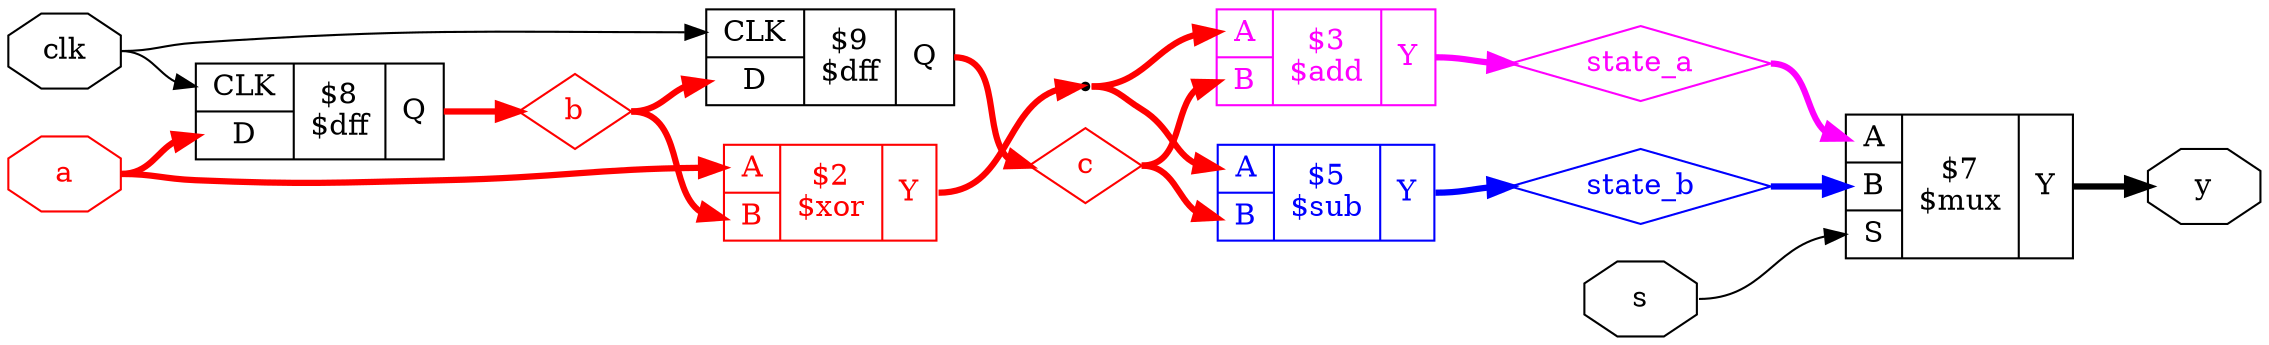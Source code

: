 digraph "test" {
rankdir="LR";
remincross=true;
n2 [ shape=octagon, label="a", color="red", fontcolor="red"];
n3 [ shape=diamond, label="b", color="red", fontcolor="red"];
n4 [ shape=diamond, label="c", color="red", fontcolor="red"];
n5 [ shape=octagon, label="clk", color="black", fontcolor="black"];
n6 [ shape=octagon, label="s", color="black", fontcolor="black"];
n7 [ shape=diamond, label="state_a", color="magenta", fontcolor="magenta"];
n8 [ shape=diamond, label="state_b", color="blue", fontcolor="blue"];
n9 [ shape=octagon, label="y", color="black", fontcolor="black"];
c13 [ shape=record, label="{{<p10> A|<p11> B}|$3\n$add|{<p12> Y}}", color="magenta", fontcolor="magenta" ];
c17 [ shape=record, label="{{<p14> CLK|<p15> D}|$8\n$dff|{<p16> Q}}",  ];
c18 [ shape=record, label="{{<p14> CLK|<p15> D}|$9\n$dff|{<p16> Q}}",  ];
c19 [ shape=record, label="{{<p10> A|<p11> B}|$5\n$sub|{<p12> Y}}", color="blue", fontcolor="blue" ];
c21 [ shape=record, label="{{<p10> A|<p11> B|<p20> S}|$7\n$mux|{<p12> Y}}",  ];
c22 [ shape=record, label="{{<p10> A|<p11> B}|$2\n$xor|{<p12> Y}}", color="red", fontcolor="red" ];
n1 [ shape=point ];
c22:p12:e -> n1:w [color="red", fontcolor="red", style="setlinewidth(3)", label=""];
n1:e -> c13:p10:w [color="red", fontcolor="red", style="setlinewidth(3)", label=""];
n1:e -> c19:p10:w [color="red", fontcolor="red", style="setlinewidth(3)", label=""];
n2:e -> c17:p15:w [color="red", fontcolor="red", style="setlinewidth(3)", label=""];
n2:e -> c22:p10:w [color="red", fontcolor="red", style="setlinewidth(3)", label=""];
c17:p16:e -> n3:w [color="red", fontcolor="red", style="setlinewidth(3)", label=""];
n3:e -> c18:p15:w [color="red", fontcolor="red", style="setlinewidth(3)", label=""];
n3:e -> c22:p11:w [color="red", fontcolor="red", style="setlinewidth(3)", label=""];
c18:p16:e -> n4:w [color="red", fontcolor="red", style="setlinewidth(3)", label=""];
n4:e -> c13:p11:w [color="red", fontcolor="red", style="setlinewidth(3)", label=""];
n4:e -> c19:p11:w [color="red", fontcolor="red", style="setlinewidth(3)", label=""];
n5:e -> c17:p14:w [color="black", fontcolor="black", label=""];
n5:e -> c18:p14:w [color="black", fontcolor="black", label=""];
n6:e -> c21:p20:w [color="black", fontcolor="black", label=""];
c13:p12:e -> n7:w [color="magenta", fontcolor="magenta", style="setlinewidth(3)", label=""];
n7:e -> c21:p10:w [color="magenta", fontcolor="magenta", style="setlinewidth(3)", label=""];
c19:p12:e -> n8:w [color="blue", fontcolor="blue", style="setlinewidth(3)", label=""];
n8:e -> c21:p11:w [color="blue", fontcolor="blue", style="setlinewidth(3)", label=""];
c21:p12:e -> n9:w [color="black", fontcolor="black", style="setlinewidth(3)", label=""];
}
